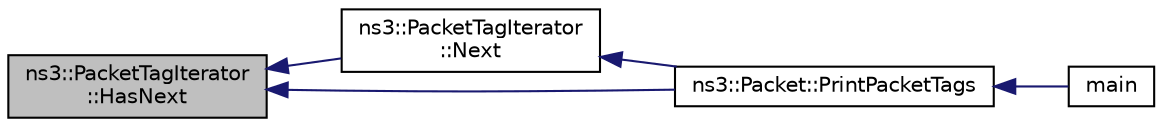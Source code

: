digraph "ns3::PacketTagIterator::HasNext"
{
  edge [fontname="Helvetica",fontsize="10",labelfontname="Helvetica",labelfontsize="10"];
  node [fontname="Helvetica",fontsize="10",shape=record];
  rankdir="LR";
  Node1 [label="ns3::PacketTagIterator\l::HasNext",height=0.2,width=0.4,color="black", fillcolor="grey75", style="filled", fontcolor="black"];
  Node1 -> Node2 [dir="back",color="midnightblue",fontsize="10",style="solid"];
  Node2 [label="ns3::PacketTagIterator\l::Next",height=0.2,width=0.4,color="black", fillcolor="white", style="filled",URL="$d4/d6e/classns3_1_1PacketTagIterator.html#a0bd06e173562fe9702931ae652dcfb43"];
  Node2 -> Node3 [dir="back",color="midnightblue",fontsize="10",style="solid"];
  Node3 [label="ns3::Packet::PrintPacketTags",height=0.2,width=0.4,color="black", fillcolor="white", style="filled",URL="$dd/d7a/classns3_1_1Packet.html#a260fecda6a32bfc24e16a950e7d91559",tooltip="Print the list of packet tags. "];
  Node3 -> Node4 [dir="back",color="midnightblue",fontsize="10",style="solid"];
  Node4 [label="main",height=0.2,width=0.4,color="black", fillcolor="white", style="filled",URL="$d8/d59/main-packet-tag_8cc.html#a0ddf1224851353fc92bfbff6f499fa97"];
  Node1 -> Node3 [dir="back",color="midnightblue",fontsize="10",style="solid"];
}
